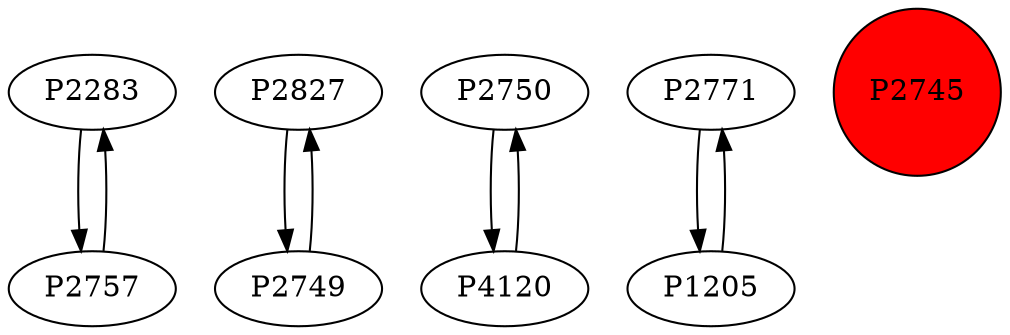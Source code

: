digraph {
	P2283 -> P2757
	P2827 -> P2749
	P2757 -> P2283
	P2749 -> P2827
	P2750 -> P4120
	P4120 -> P2750
	P2771 -> P1205
	P1205 -> P2771
	P2745 [shape=circle]
	P2745 [style=filled]
	P2745 [fillcolor=red]
}